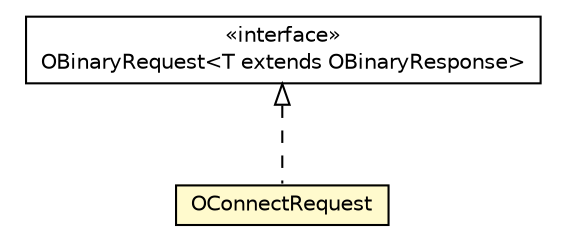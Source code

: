 #!/usr/local/bin/dot
#
# Class diagram 
# Generated by UMLGraph version R5_6-24-gf6e263 (http://www.umlgraph.org/)
#

digraph G {
	edge [fontname="Helvetica",fontsize=10,labelfontname="Helvetica",labelfontsize=10];
	node [fontname="Helvetica",fontsize=10,shape=plaintext];
	nodesep=0.25;
	ranksep=0.5;
	// com.orientechnologies.orient.client.remote.OBinaryRequest<T extends com.orientechnologies.orient.client.remote.OBinaryResponse>
	c2272289 [label=<<table title="com.orientechnologies.orient.client.remote.OBinaryRequest" border="0" cellborder="1" cellspacing="0" cellpadding="2" port="p" href="../OBinaryRequest.html">
		<tr><td><table border="0" cellspacing="0" cellpadding="1">
<tr><td align="center" balign="center"> &#171;interface&#187; </td></tr>
<tr><td align="center" balign="center"> OBinaryRequest&lt;T extends OBinaryResponse&gt; </td></tr>
		</table></td></tr>
		</table>>, URL="../OBinaryRequest.html", fontname="Helvetica", fontcolor="black", fontsize=10.0];
	// com.orientechnologies.orient.client.remote.message.OConnectRequest
	c2272374 [label=<<table title="com.orientechnologies.orient.client.remote.message.OConnectRequest" border="0" cellborder="1" cellspacing="0" cellpadding="2" port="p" bgcolor="lemonChiffon" href="./OConnectRequest.html">
		<tr><td><table border="0" cellspacing="0" cellpadding="1">
<tr><td align="center" balign="center"> OConnectRequest </td></tr>
		</table></td></tr>
		</table>>, URL="./OConnectRequest.html", fontname="Helvetica", fontcolor="black", fontsize=10.0];
	//com.orientechnologies.orient.client.remote.message.OConnectRequest implements com.orientechnologies.orient.client.remote.OBinaryRequest<T extends com.orientechnologies.orient.client.remote.OBinaryResponse>
	c2272289:p -> c2272374:p [dir=back,arrowtail=empty,style=dashed];
}

